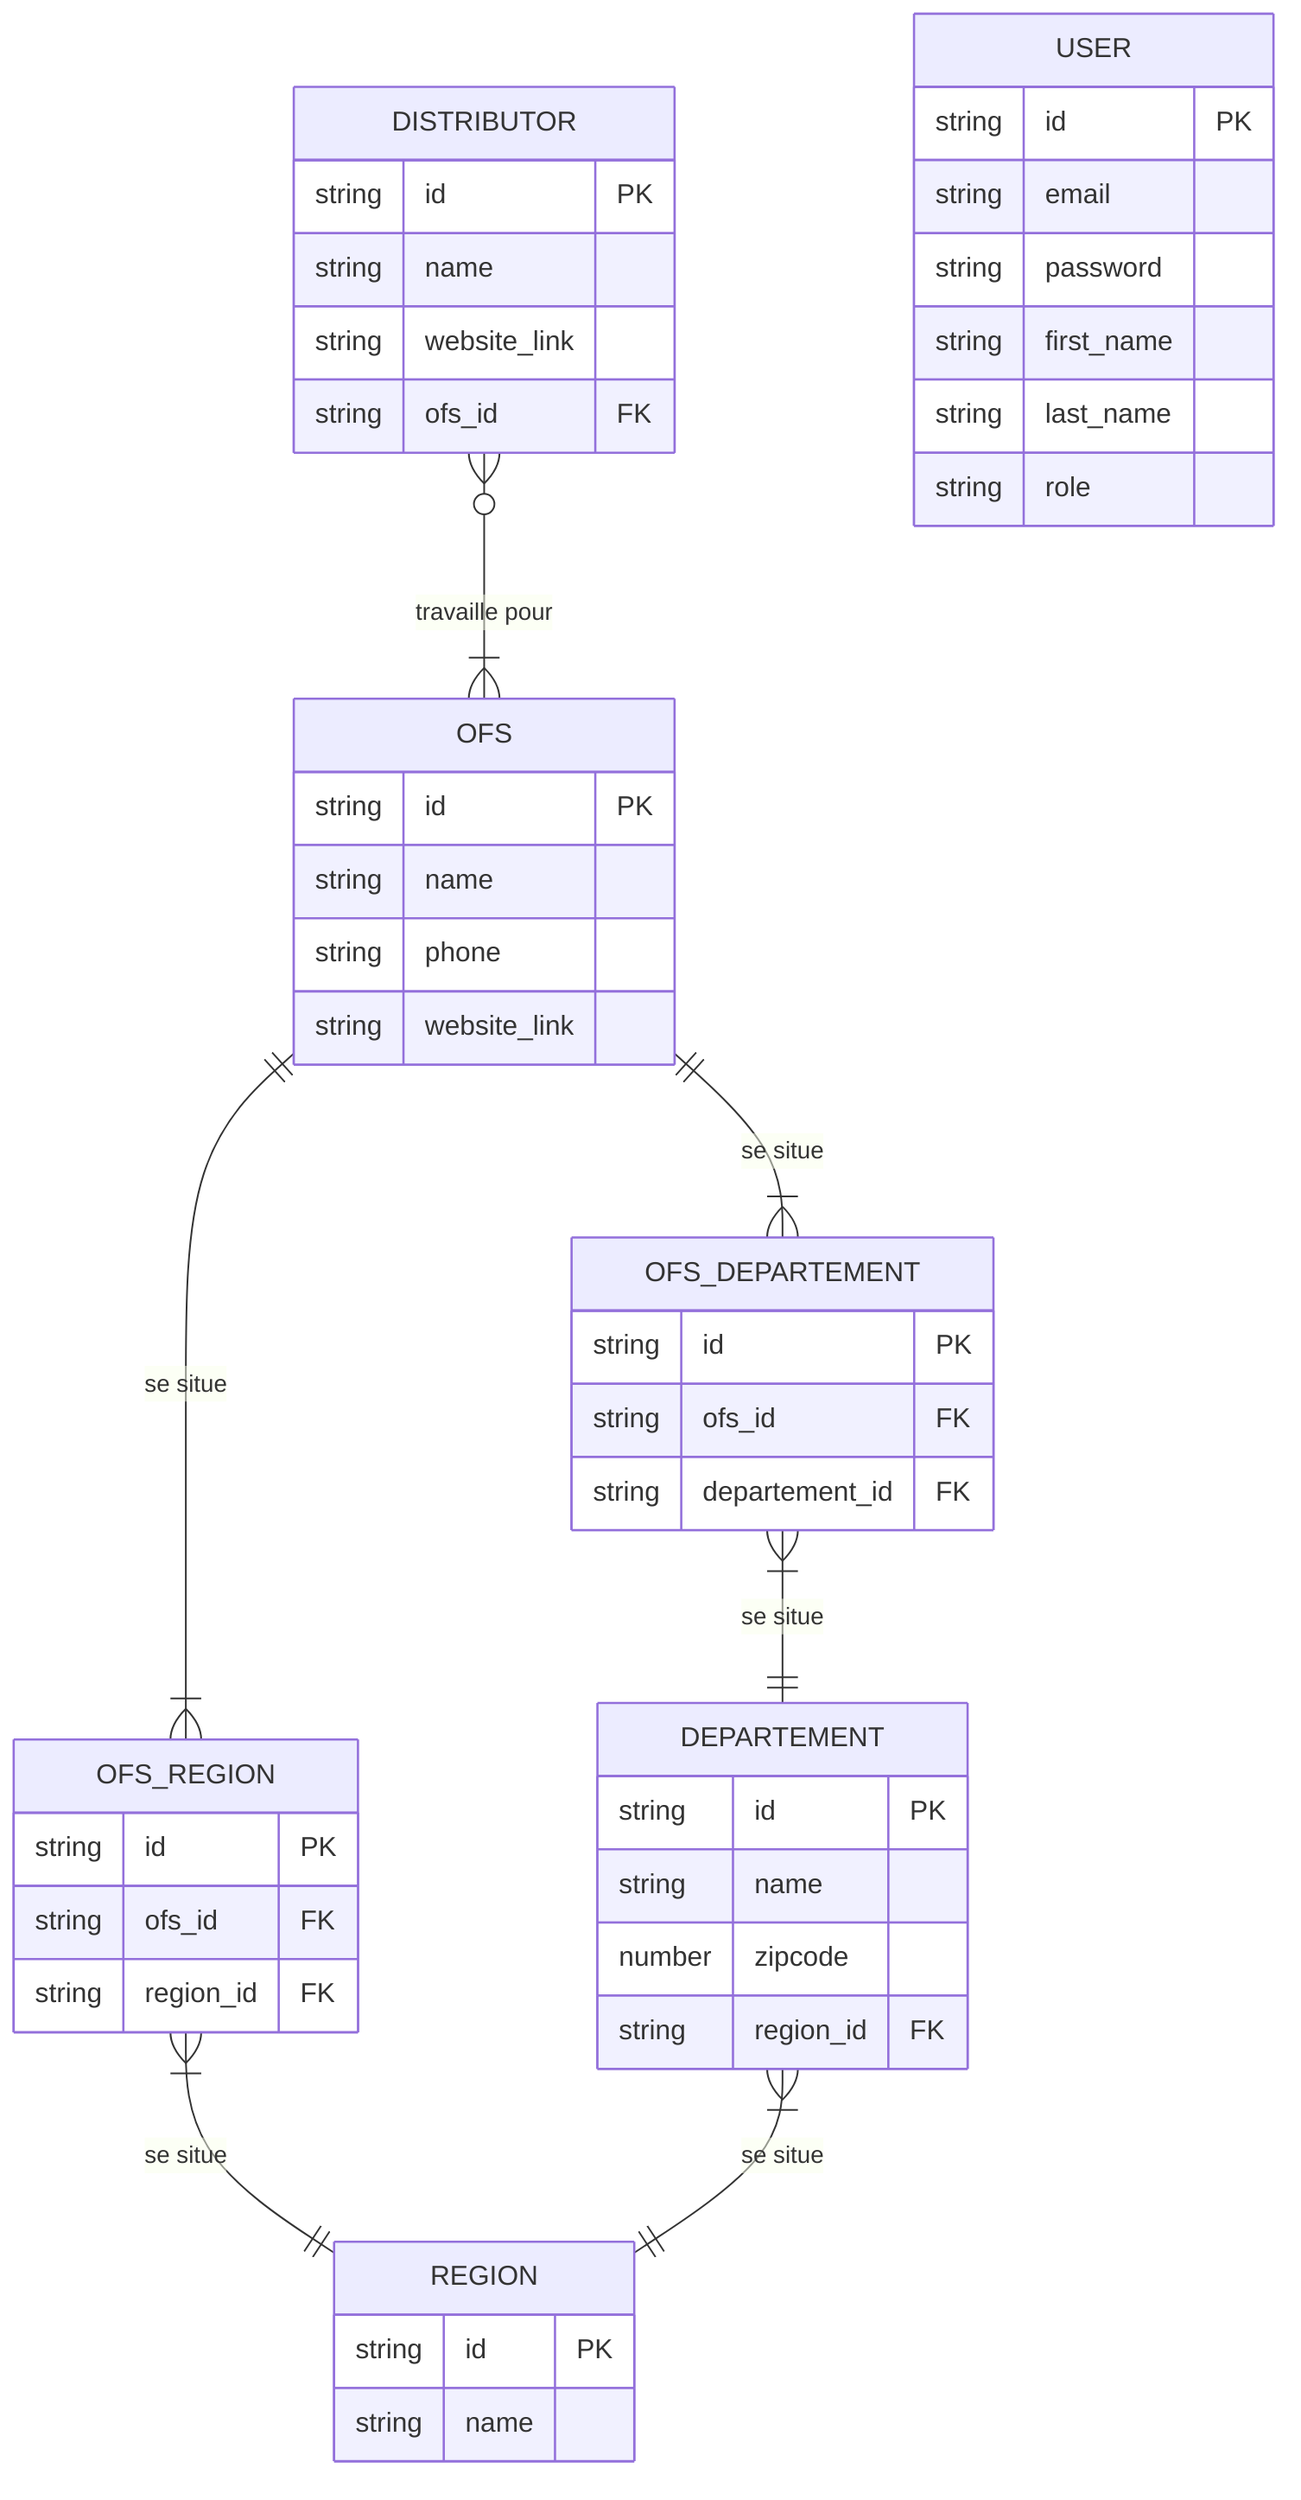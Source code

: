 erDiagram
    %% -------------------
    %% |  RELATIONSHIPS  |
    %% -------------------

    OFS ||--|{ OFS_REGION : "se situe"
    OFS_REGION }|--|| REGION : "se situe"
    OFS ||--|{ OFS_DEPARTEMENT : "se situe"
    OFS_DEPARTEMENT }|--|| DEPARTEMENT : "se situe"
    DEPARTEMENT }|--|| REGION : "se situe"
    DISTRIBUTOR }o--|{ OFS : "travaille pour"

    %% todo: confirmer le type de relation entre DISTRIBUTOR et OFS

    %% -------------------
    %% |    ENTITIES     |
    %% -------------------

    OFS {
        string id PK
        string name
        string phone
        string website_link
    }

    REGION {
      string id PK
      string name
    }

    OFS_REGION {
      string id PK
      string ofs_id FK
      string region_id FK
    }

    DEPARTEMENT {
      string id PK
      string name
      number zipcode
      string region_id FK
    }

    OFS_DEPARTEMENT {
      string id PK
      string ofs_id FK
      string departement_id FK
    }

    DISTRIBUTOR {
      string id PK
      string name
      string website_link
      string ofs_id FK
    }

    USER {
      string id PK
      string email
      string password
      string first_name
      string last_name
      string role
    }